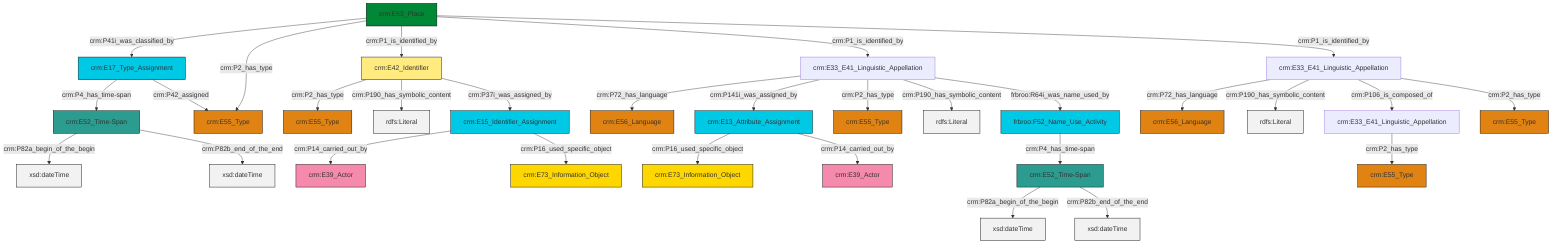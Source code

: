 graph TD
classDef Literal fill:#f2f2f2,stroke:#000000;
classDef CRM_Entity fill:#FFFFFF,stroke:#000000;
classDef Temporal_Entity fill:#00C9E6, stroke:#000000;
classDef Type fill:#E18312, stroke:#000000;
classDef Time-Span fill:#2C9C91, stroke:#000000;
classDef Appellation fill:#FFEB7F, stroke:#000000;
classDef Place fill:#008836, stroke:#000000;
classDef Persistent_Item fill:#B266B2, stroke:#000000;
classDef Conceptual_Object fill:#FFD700, stroke:#000000;
classDef Physical_Thing fill:#D2B48C, stroke:#000000;
classDef Actor fill:#f58aad, stroke:#000000;
classDef PC_Classes fill:#4ce600, stroke:#000000;
classDef Multi fill:#cccccc,stroke:#000000;

2["crm:E33_E41_Linguistic_Appellation"]:::Default -->|crm:P72_has_language| 3["crm:E56_Language"]:::Type
4["crm:E53_Place"]:::Place -->|crm:P41i_was_classified_by| 5["crm:E17_Type_Assignment"]:::Temporal_Entity
0["frbroo:F52_Name_Use_Activity"]:::Temporal_Entity -->|crm:P4_has_time-span| 10["crm:E52_Time-Span"]:::Time-Span
4["crm:E53_Place"]:::Place -->|crm:P2_has_type| 11["crm:E55_Type"]:::Type
19["crm:E52_Time-Span"]:::Time-Span -->|crm:P82a_begin_of_the_begin| 20[xsd:dateTime]:::Literal
2["crm:E33_E41_Linguistic_Appellation"]:::Default -->|crm:P141i_was_assigned_by| 21["crm:E13_Attribute_Assignment"]:::Temporal_Entity
2["crm:E33_E41_Linguistic_Appellation"]:::Default -->|crm:P2_has_type| 23["crm:E55_Type"]:::Type
2["crm:E33_E41_Linguistic_Appellation"]:::Default -->|crm:P190_has_symbolic_content| 26[rdfs:Literal]:::Literal
15["crm:E15_Identifier_Assignment"]:::Temporal_Entity -->|crm:P14_carried_out_by| 8["crm:E39_Actor"]:::Actor
13["crm:E33_E41_Linguistic_Appellation"]:::Default -->|crm:P2_has_type| 27["crm:E55_Type"]:::Type
10["crm:E52_Time-Span"]:::Time-Span -->|crm:P82a_begin_of_the_begin| 28[xsd:dateTime]:::Literal
21["crm:E13_Attribute_Assignment"]:::Temporal_Entity -->|crm:P16_used_specific_object| 29["crm:E73_Information_Object"]:::Conceptual_Object
19["crm:E52_Time-Span"]:::Time-Span -->|crm:P82b_end_of_the_end| 30[xsd:dateTime]:::Literal
2["crm:E33_E41_Linguistic_Appellation"]:::Default -->|frbroo:R64i_was_name_used_by| 0["frbroo:F52_Name_Use_Activity"]:::Temporal_Entity
33["crm:E33_E41_Linguistic_Appellation"]:::Default -->|crm:P72_has_language| 6["crm:E56_Language"]:::Type
4["crm:E53_Place"]:::Place -->|crm:P1_is_identified_by| 24["crm:E42_Identifier"]:::Appellation
21["crm:E13_Attribute_Assignment"]:::Temporal_Entity -->|crm:P14_carried_out_by| 35["crm:E39_Actor"]:::Actor
33["crm:E33_E41_Linguistic_Appellation"]:::Default -->|crm:P190_has_symbolic_content| 36[rdfs:Literal]:::Literal
15["crm:E15_Identifier_Assignment"]:::Temporal_Entity -->|crm:P16_used_specific_object| 37["crm:E73_Information_Object"]:::Conceptual_Object
33["crm:E33_E41_Linguistic_Appellation"]:::Default -->|crm:P106_is_composed_of| 13["crm:E33_E41_Linguistic_Appellation"]:::Default
24["crm:E42_Identifier"]:::Appellation -->|crm:P2_has_type| 17["crm:E55_Type"]:::Type
10["crm:E52_Time-Span"]:::Time-Span -->|crm:P82b_end_of_the_end| 42[xsd:dateTime]:::Literal
5["crm:E17_Type_Assignment"]:::Temporal_Entity -->|crm:P4_has_time-span| 19["crm:E52_Time-Span"]:::Time-Span
4["crm:E53_Place"]:::Place -->|crm:P1_is_identified_by| 2["crm:E33_E41_Linguistic_Appellation"]:::Default
4["crm:E53_Place"]:::Place -->|crm:P1_is_identified_by| 33["crm:E33_E41_Linguistic_Appellation"]:::Default
5["crm:E17_Type_Assignment"]:::Temporal_Entity -->|crm:P42_assigned| 11["crm:E55_Type"]:::Type
24["crm:E42_Identifier"]:::Appellation -->|crm:P190_has_symbolic_content| 51[rdfs:Literal]:::Literal
24["crm:E42_Identifier"]:::Appellation -->|crm:P37i_was_assigned_by| 15["crm:E15_Identifier_Assignment"]:::Temporal_Entity
33["crm:E33_E41_Linguistic_Appellation"]:::Default -->|crm:P2_has_type| 48["crm:E55_Type"]:::Type